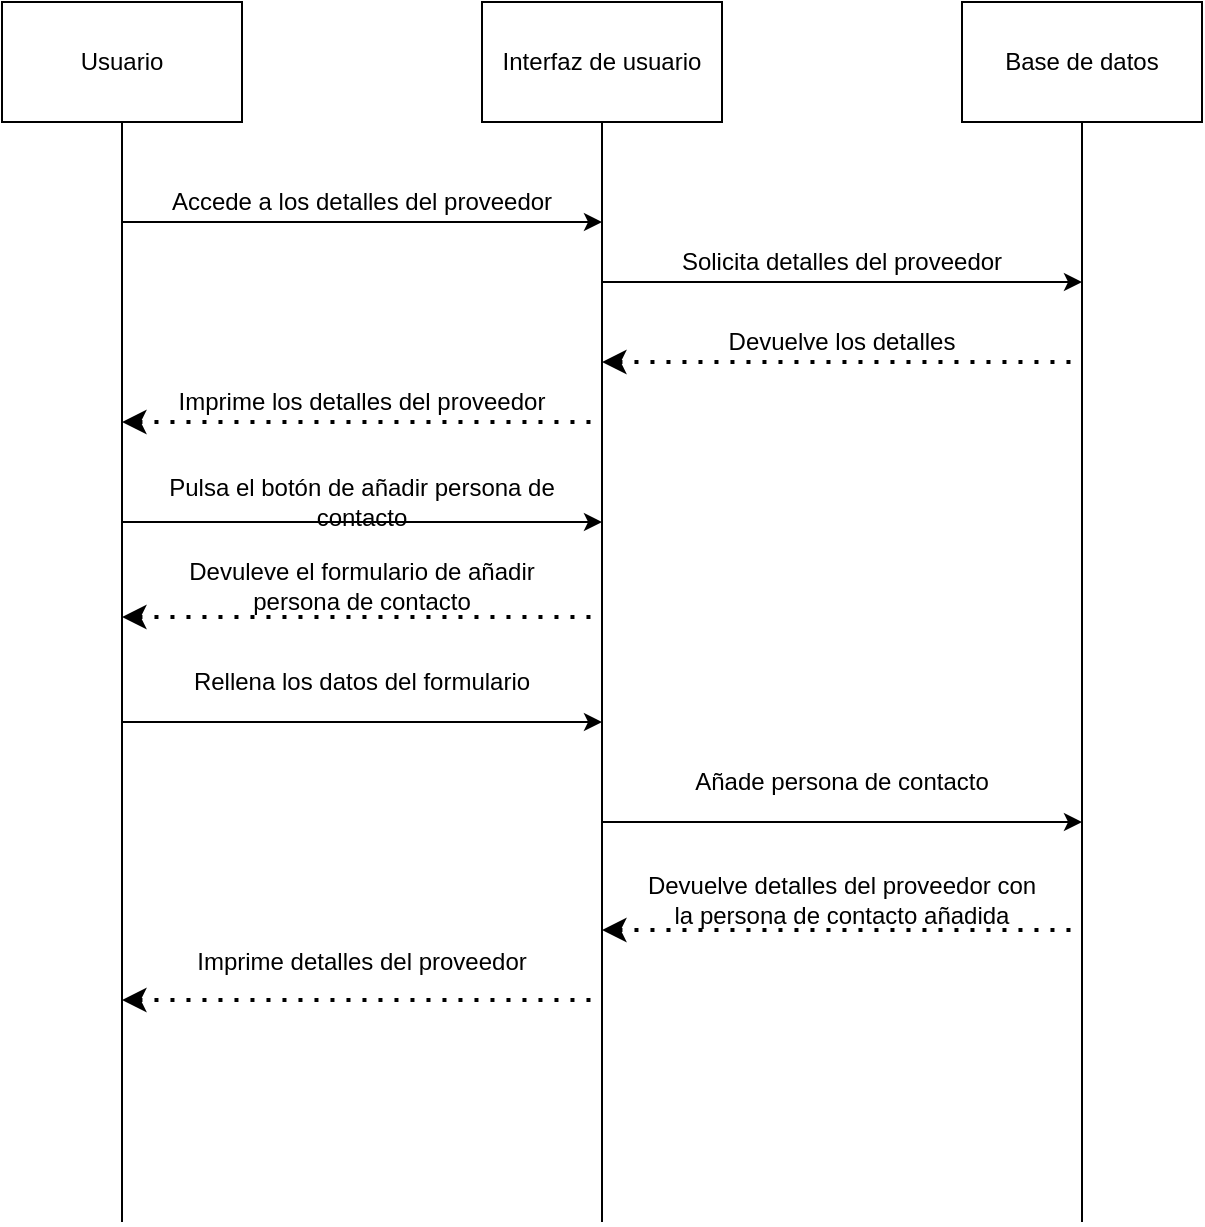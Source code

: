 <mxfile version="14.0.1" type="github">
  <diagram id="afeZwpGwo_00N5H1ePIg" name="Page-1">
    <mxGraphModel dx="760" dy="310" grid="1" gridSize="10" guides="1" tooltips="1" connect="1" arrows="1" fold="1" page="1" pageScale="1" pageWidth="827" pageHeight="1169" math="0" shadow="0">
      <root>
        <mxCell id="0" />
        <mxCell id="1" parent="0" />
        <mxCell id="U8JFVGJ1IJmvhBwGizVH-1" style="edgeStyle=orthogonalEdgeStyle;rounded=0;orthogonalLoop=1;jettySize=auto;html=1;exitX=0.5;exitY=1;exitDx=0;exitDy=0;endArrow=none;endFill=0;" edge="1" parent="1" source="U8JFVGJ1IJmvhBwGizVH-2">
          <mxGeometry relative="1" as="geometry">
            <mxPoint x="620" y="720" as="targetPoint" />
            <Array as="points">
              <mxPoint x="620" y="730" />
              <mxPoint x="620" y="730" />
            </Array>
          </mxGeometry>
        </mxCell>
        <mxCell id="U8JFVGJ1IJmvhBwGizVH-2" value="Base de datos" style="rounded=0;whiteSpace=wrap;html=1;" vertex="1" parent="1">
          <mxGeometry x="560" y="120" width="120" height="60" as="geometry" />
        </mxCell>
        <mxCell id="U8JFVGJ1IJmvhBwGizVH-3" style="edgeStyle=orthogonalEdgeStyle;rounded=0;orthogonalLoop=1;jettySize=auto;html=1;exitX=0.5;exitY=1;exitDx=0;exitDy=0;endArrow=none;endFill=0;" edge="1" parent="1" source="U8JFVGJ1IJmvhBwGizVH-4">
          <mxGeometry relative="1" as="geometry">
            <mxPoint x="380" y="730" as="targetPoint" />
          </mxGeometry>
        </mxCell>
        <mxCell id="U8JFVGJ1IJmvhBwGizVH-4" value="Interfaz de usuario" style="rounded=0;whiteSpace=wrap;html=1;" vertex="1" parent="1">
          <mxGeometry x="320" y="120" width="120" height="60" as="geometry" />
        </mxCell>
        <mxCell id="U8JFVGJ1IJmvhBwGizVH-5" style="edgeStyle=orthogonalEdgeStyle;rounded=0;orthogonalLoop=1;jettySize=auto;html=1;exitX=0.5;exitY=1;exitDx=0;exitDy=0;endArrow=none;endFill=0;" edge="1" parent="1" source="U8JFVGJ1IJmvhBwGizVH-6">
          <mxGeometry relative="1" as="geometry">
            <mxPoint x="140" y="730" as="targetPoint" />
          </mxGeometry>
        </mxCell>
        <mxCell id="U8JFVGJ1IJmvhBwGizVH-6" value="Usuario" style="rounded=0;whiteSpace=wrap;html=1;" vertex="1" parent="1">
          <mxGeometry x="80" y="120" width="120" height="60" as="geometry" />
        </mxCell>
        <mxCell id="U8JFVGJ1IJmvhBwGizVH-7" value="" style="endArrow=classic;html=1;" edge="1" parent="1">
          <mxGeometry width="50" height="50" relative="1" as="geometry">
            <mxPoint x="140" y="230" as="sourcePoint" />
            <mxPoint x="380" y="230" as="targetPoint" />
          </mxGeometry>
        </mxCell>
        <mxCell id="U8JFVGJ1IJmvhBwGizVH-8" value="Accede a los detalles del proveedor" style="text;html=1;strokeColor=none;fillColor=none;align=center;verticalAlign=middle;whiteSpace=wrap;rounded=0;" vertex="1" parent="1">
          <mxGeometry x="160" y="210" width="200" height="20" as="geometry" />
        </mxCell>
        <mxCell id="U8JFVGJ1IJmvhBwGizVH-9" value="" style="endArrow=classic;html=1;" edge="1" parent="1">
          <mxGeometry width="50" height="50" relative="1" as="geometry">
            <mxPoint x="380" y="260" as="sourcePoint" />
            <mxPoint x="620" y="260" as="targetPoint" />
          </mxGeometry>
        </mxCell>
        <mxCell id="U8JFVGJ1IJmvhBwGizVH-10" value="Solicita detalles del proveedor" style="text;html=1;strokeColor=none;fillColor=none;align=center;verticalAlign=middle;whiteSpace=wrap;rounded=0;" vertex="1" parent="1">
          <mxGeometry x="400" y="240" width="200" height="20" as="geometry" />
        </mxCell>
        <mxCell id="U8JFVGJ1IJmvhBwGizVH-11" value="" style="endArrow=none;dashed=1;html=1;dashPattern=1 3;strokeWidth=2;startArrow=classic;startFill=1;" edge="1" parent="1">
          <mxGeometry width="50" height="50" relative="1" as="geometry">
            <mxPoint x="380" y="300" as="sourcePoint" />
            <mxPoint x="620" y="300" as="targetPoint" />
          </mxGeometry>
        </mxCell>
        <mxCell id="U8JFVGJ1IJmvhBwGizVH-12" value="Devuelve los detalles" style="text;html=1;strokeColor=none;fillColor=none;align=center;verticalAlign=middle;whiteSpace=wrap;rounded=0;" vertex="1" parent="1">
          <mxGeometry x="400" y="280" width="200" height="20" as="geometry" />
        </mxCell>
        <mxCell id="U8JFVGJ1IJmvhBwGizVH-13" value="" style="endArrow=none;dashed=1;html=1;dashPattern=1 3;strokeWidth=2;startArrow=classic;startFill=1;" edge="1" parent="1">
          <mxGeometry width="50" height="50" relative="1" as="geometry">
            <mxPoint x="140" y="330" as="sourcePoint" />
            <mxPoint x="380" y="330" as="targetPoint" />
          </mxGeometry>
        </mxCell>
        <mxCell id="U8JFVGJ1IJmvhBwGizVH-14" value="Imprime los detalles del proveedor" style="text;html=1;strokeColor=none;fillColor=none;align=center;verticalAlign=middle;whiteSpace=wrap;rounded=0;" vertex="1" parent="1">
          <mxGeometry x="160" y="310" width="200" height="20" as="geometry" />
        </mxCell>
        <mxCell id="U8JFVGJ1IJmvhBwGizVH-15" value="" style="endArrow=classic;html=1;" edge="1" parent="1">
          <mxGeometry width="50" height="50" relative="1" as="geometry">
            <mxPoint x="140" y="380" as="sourcePoint" />
            <mxPoint x="380" y="380" as="targetPoint" />
          </mxGeometry>
        </mxCell>
        <mxCell id="U8JFVGJ1IJmvhBwGizVH-16" value="Pulsa el botón de añadir persona de contacto" style="text;html=1;strokeColor=none;fillColor=none;align=center;verticalAlign=middle;whiteSpace=wrap;rounded=0;" vertex="1" parent="1">
          <mxGeometry x="160" y="360" width="200" height="20" as="geometry" />
        </mxCell>
        <mxCell id="U8JFVGJ1IJmvhBwGizVH-17" value="" style="endArrow=classic;html=1;" edge="1" parent="1">
          <mxGeometry width="50" height="50" relative="1" as="geometry">
            <mxPoint x="380" y="530" as="sourcePoint" />
            <mxPoint x="620" y="530" as="targetPoint" />
          </mxGeometry>
        </mxCell>
        <mxCell id="U8JFVGJ1IJmvhBwGizVH-18" value="Añade persona de contacto" style="text;html=1;strokeColor=none;fillColor=none;align=center;verticalAlign=middle;whiteSpace=wrap;rounded=0;" vertex="1" parent="1">
          <mxGeometry x="400" y="500" width="200" height="20" as="geometry" />
        </mxCell>
        <mxCell id="U8JFVGJ1IJmvhBwGizVH-19" value="" style="endArrow=none;dashed=1;html=1;dashPattern=1 3;strokeWidth=2;startArrow=classic;startFill=1;" edge="1" parent="1">
          <mxGeometry width="50" height="50" relative="1" as="geometry">
            <mxPoint x="380" y="584" as="sourcePoint" />
            <mxPoint x="620" y="584" as="targetPoint" />
          </mxGeometry>
        </mxCell>
        <mxCell id="U8JFVGJ1IJmvhBwGizVH-20" value="Devuelve detalles del proveedor con la persona de contacto añadida" style="text;html=1;strokeColor=none;fillColor=none;align=center;verticalAlign=middle;whiteSpace=wrap;rounded=0;" vertex="1" parent="1">
          <mxGeometry x="400" y="559" width="200" height="20" as="geometry" />
        </mxCell>
        <mxCell id="U8JFVGJ1IJmvhBwGizVH-21" value="" style="endArrow=none;dashed=1;html=1;dashPattern=1 3;strokeWidth=2;startArrow=classic;startFill=1;" edge="1" parent="1">
          <mxGeometry width="50" height="50" relative="1" as="geometry">
            <mxPoint x="140" y="619" as="sourcePoint" />
            <mxPoint x="380" y="619" as="targetPoint" />
          </mxGeometry>
        </mxCell>
        <mxCell id="U8JFVGJ1IJmvhBwGizVH-22" value="Imprime detalles del proveedor" style="text;html=1;strokeColor=none;fillColor=none;align=center;verticalAlign=middle;whiteSpace=wrap;rounded=0;" vertex="1" parent="1">
          <mxGeometry x="160" y="590" width="200" height="20" as="geometry" />
        </mxCell>
        <mxCell id="U8JFVGJ1IJmvhBwGizVH-36" value="" style="endArrow=none;dashed=1;html=1;dashPattern=1 3;strokeWidth=2;startArrow=classic;startFill=1;" edge="1" parent="1">
          <mxGeometry width="50" height="50" relative="1" as="geometry">
            <mxPoint x="140" y="427.5" as="sourcePoint" />
            <mxPoint x="380" y="427.5" as="targetPoint" />
          </mxGeometry>
        </mxCell>
        <mxCell id="U8JFVGJ1IJmvhBwGizVH-37" value="Devuleve el formulario de añadir persona de contacto" style="text;html=1;strokeColor=none;fillColor=none;align=center;verticalAlign=middle;whiteSpace=wrap;rounded=0;" vertex="1" parent="1">
          <mxGeometry x="160" y="401.5" width="200" height="20" as="geometry" />
        </mxCell>
        <mxCell id="U8JFVGJ1IJmvhBwGizVH-38" value="" style="endArrow=classic;html=1;" edge="1" parent="1">
          <mxGeometry width="50" height="50" relative="1" as="geometry">
            <mxPoint x="140" y="480" as="sourcePoint" />
            <mxPoint x="380" y="480" as="targetPoint" />
          </mxGeometry>
        </mxCell>
        <mxCell id="U8JFVGJ1IJmvhBwGizVH-39" value="Rellena los datos del formulario" style="text;html=1;strokeColor=none;fillColor=none;align=center;verticalAlign=middle;whiteSpace=wrap;rounded=0;" vertex="1" parent="1">
          <mxGeometry x="160" y="450" width="200" height="20" as="geometry" />
        </mxCell>
      </root>
    </mxGraphModel>
  </diagram>
</mxfile>
